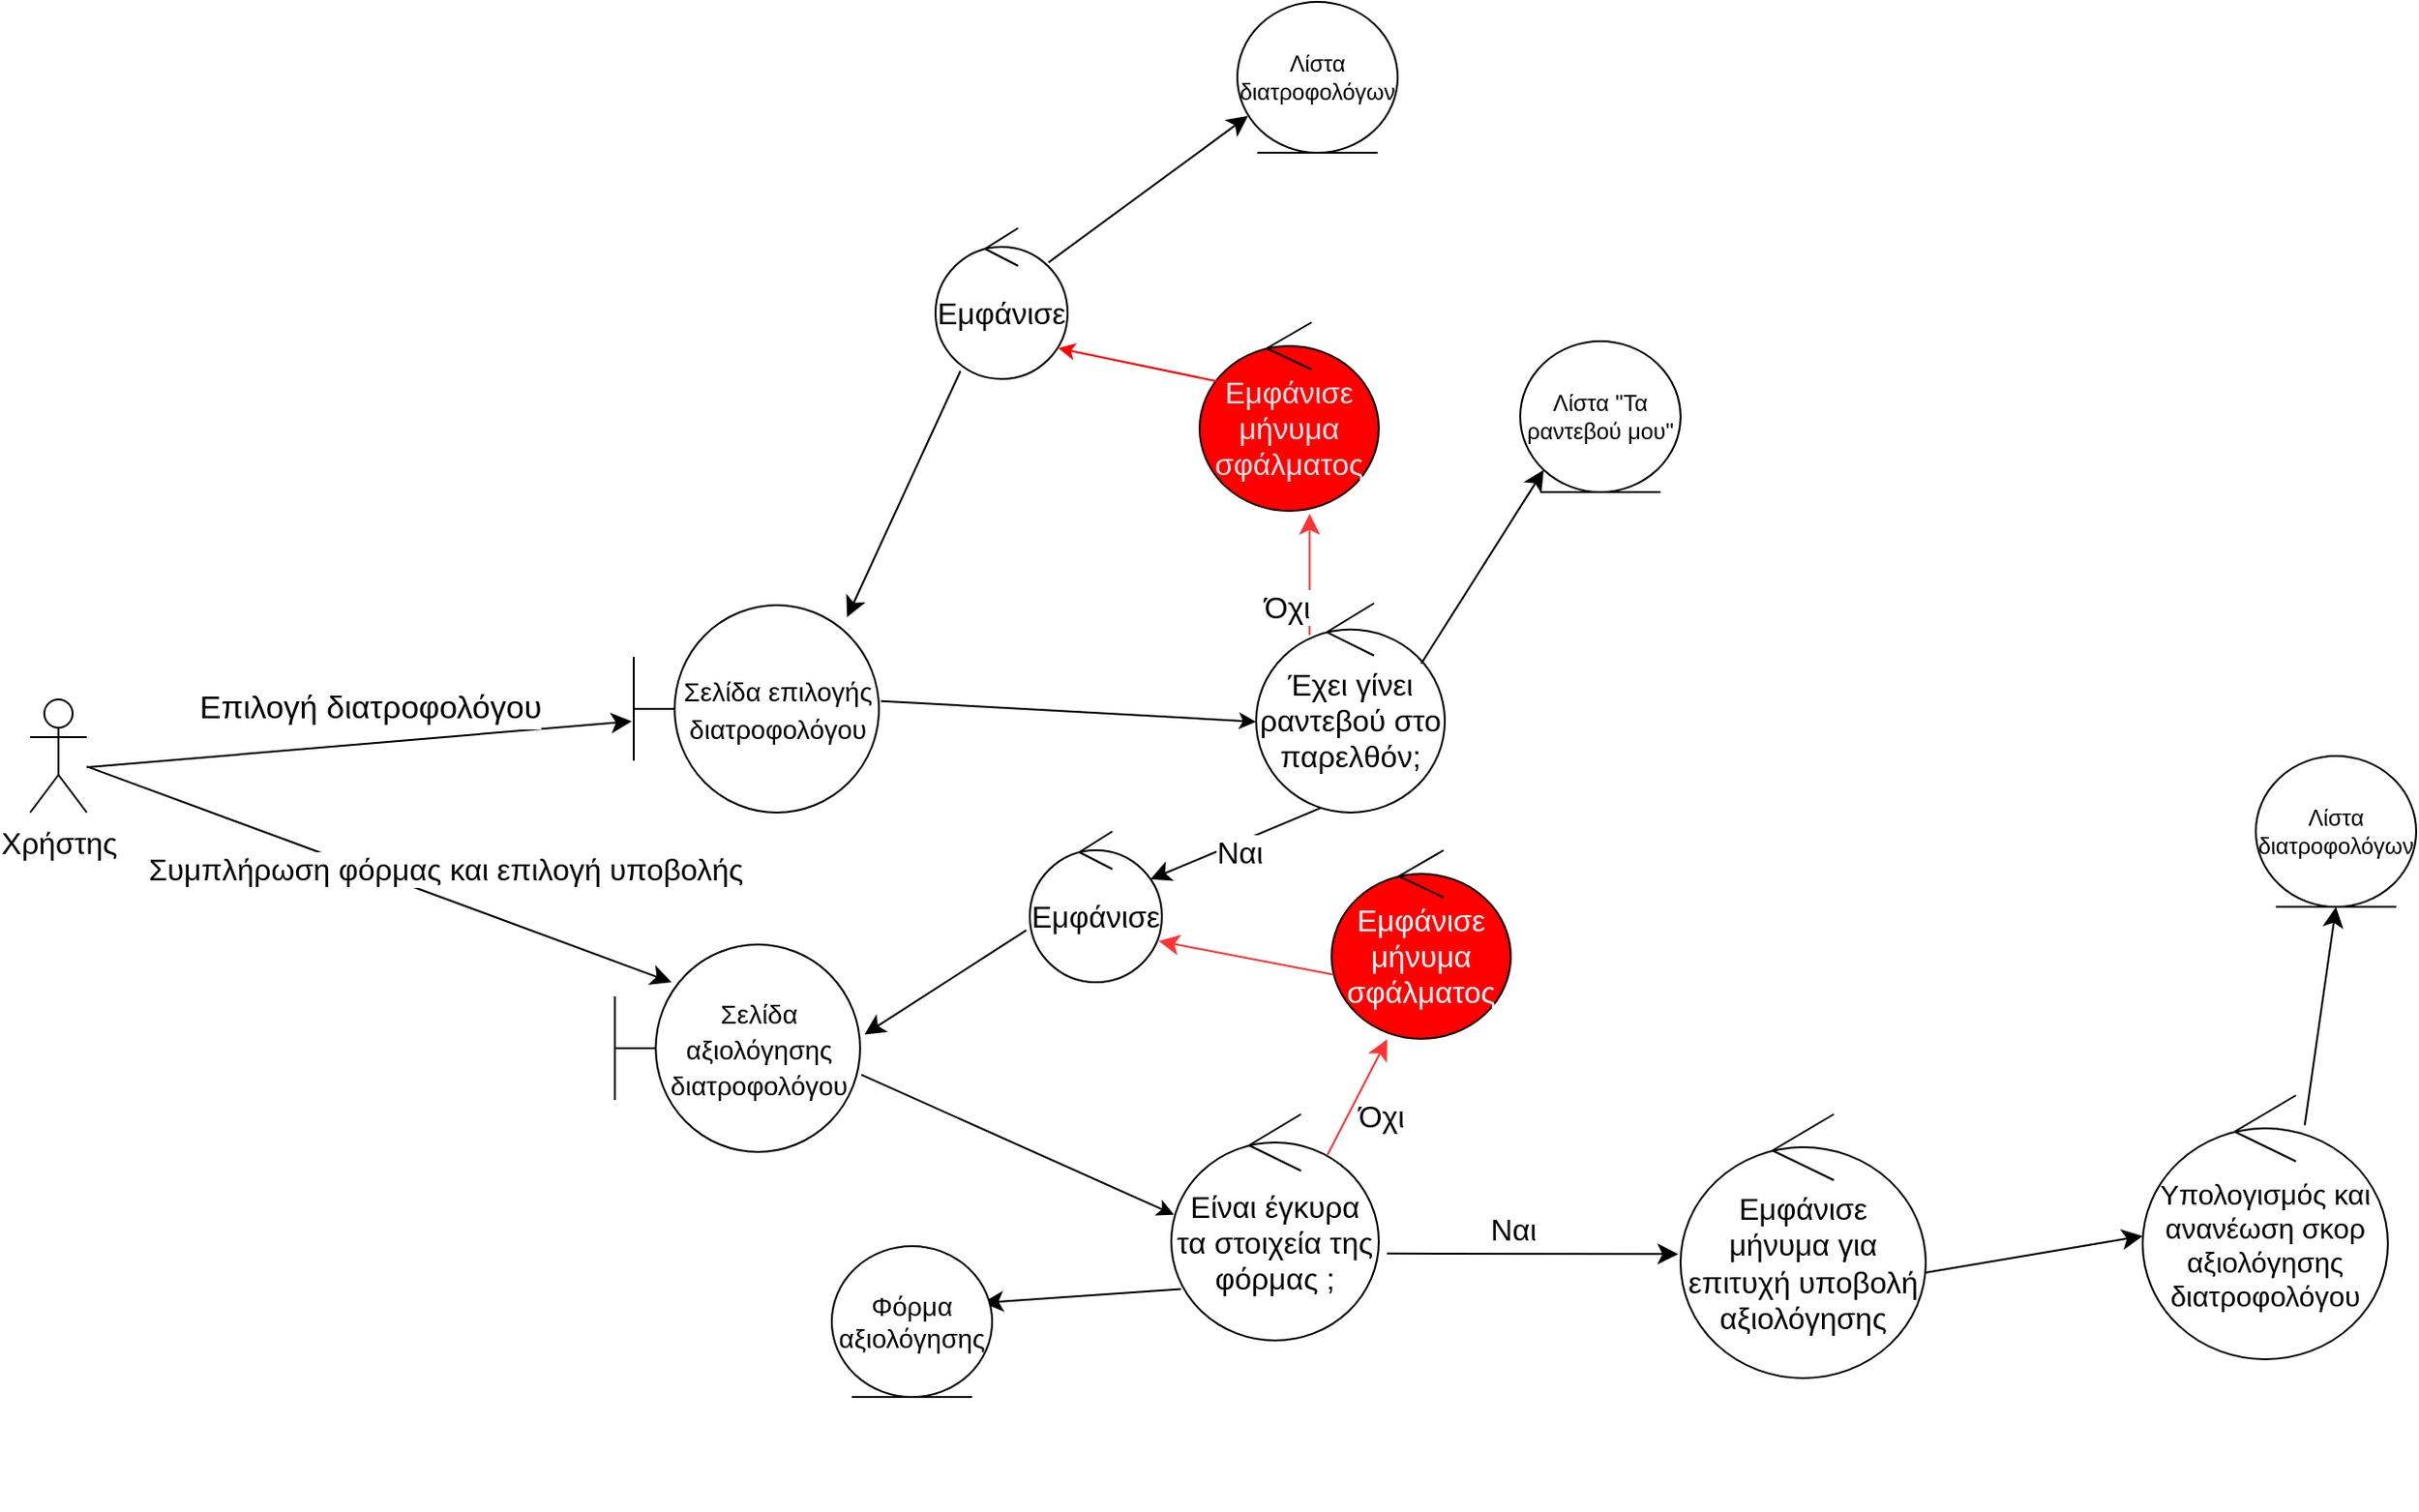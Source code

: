 <mxfile version="21.3.2" type="device">
  <diagram name="Σελίδα-1" id="CsE6YNoTUhBlBd0UO_HM">
    <mxGraphModel dx="2466" dy="1338" grid="1" gridSize="10" guides="1" tooltips="1" connect="1" arrows="1" fold="1" page="1" pageScale="1" pageWidth="1169" pageHeight="827" math="0" shadow="0">
      <root>
        <mxCell id="0" />
        <mxCell id="1" parent="0" />
        <mxCell id="u1zgg_5FD5gQ_HjgiqYV-348" value="" style="edgeStyle=none;curved=1;rounded=0;orthogonalLoop=1;jettySize=auto;html=1;fontSize=12;startSize=8;endSize=8;strokeColor=#000000;entryX=-0.008;entryY=0.56;entryDx=0;entryDy=0;entryPerimeter=0;" edge="1" parent="1" source="u1zgg_5FD5gQ_HjgiqYV-349" target="u1zgg_5FD5gQ_HjgiqYV-352">
          <mxGeometry relative="1" as="geometry">
            <Array as="points">
              <mxPoint x="700" y="1126" />
            </Array>
            <mxPoint x="847.5" y="1126" as="targetPoint" />
          </mxGeometry>
        </mxCell>
        <mxCell id="u1zgg_5FD5gQ_HjgiqYV-349" value="Χρήστης" style="shape=umlActor;verticalLabelPosition=bottom;verticalAlign=top;html=1;outlineConnect=0;fontSize=16;" vertex="1" parent="1">
          <mxGeometry x="670" y="1090" width="30" height="60" as="geometry" />
        </mxCell>
        <mxCell id="u1zgg_5FD5gQ_HjgiqYV-350" value="&lt;font&gt;Εμφάνισε&lt;/font&gt;" style="ellipse;shape=umlControl;whiteSpace=wrap;html=1;fontSize=16;strokeColor=#000000;fontColor=#000000;" vertex="1" parent="1">
          <mxGeometry x="1150" y="840" width="70" height="80" as="geometry" />
        </mxCell>
        <mxCell id="u1zgg_5FD5gQ_HjgiqYV-351" value="" style="edgeStyle=none;curved=1;rounded=0;orthogonalLoop=1;jettySize=auto;html=1;fontSize=12;startSize=8;endSize=8;strokeColor=#000000;exitX=0.189;exitY=0.947;exitDx=0;exitDy=0;exitPerimeter=0;entryX=0.87;entryY=0.058;entryDx=0;entryDy=0;entryPerimeter=0;" edge="1" parent="1" source="u1zgg_5FD5gQ_HjgiqYV-350" target="u1zgg_5FD5gQ_HjgiqYV-352">
          <mxGeometry relative="1" as="geometry">
            <Array as="points" />
            <mxPoint x="1090" y="1030" as="targetPoint" />
            <mxPoint x="1094.5" y="1100" as="sourcePoint" />
          </mxGeometry>
        </mxCell>
        <mxCell id="u1zgg_5FD5gQ_HjgiqYV-352" value="&lt;font style=&quot;font-size: 14px;&quot;&gt;Σελίδα επιλογής διατροφολόγου&lt;/font&gt;" style="shape=umlBoundary;whiteSpace=wrap;html=1;fontSize=16;strokeColor=#000000;fontColor=#000000;" vertex="1" parent="1">
          <mxGeometry x="990" y="1040" width="130" height="110" as="geometry" />
        </mxCell>
        <mxCell id="u1zgg_5FD5gQ_HjgiqYV-353" value="&lt;font&gt;Λίστα διατροφολόγων&lt;/font&gt;" style="ellipse;shape=umlEntity;whiteSpace=wrap;html=1;strokeColor=#000000;fontColor=#000000;" vertex="1" parent="1">
          <mxGeometry x="1310" y="720" width="85" height="80" as="geometry" />
        </mxCell>
        <mxCell id="u1zgg_5FD5gQ_HjgiqYV-354" value="" style="edgeStyle=none;curved=1;rounded=0;orthogonalLoop=1;jettySize=auto;html=1;fontSize=12;startSize=8;endSize=8;strokeColor=#000000;exitX=0.856;exitY=0.227;exitDx=0;exitDy=0;exitPerimeter=0;entryX=0.066;entryY=0.757;entryDx=0;entryDy=0;entryPerimeter=0;" edge="1" parent="1" source="u1zgg_5FD5gQ_HjgiqYV-350" target="u1zgg_5FD5gQ_HjgiqYV-353">
          <mxGeometry relative="1" as="geometry">
            <Array as="points" />
            <mxPoint x="1113" y="1056" as="targetPoint" />
            <mxPoint x="1173" y="926" as="sourcePoint" />
          </mxGeometry>
        </mxCell>
        <mxCell id="u1zgg_5FD5gQ_HjgiqYV-355" value="&lt;font style=&quot;font-size: 17px;&quot;&gt;Επιλογή διατροφολόγου&lt;/font&gt;" style="edgeLabel;html=1;align=center;verticalAlign=middle;resizable=0;points=[];fontSize=17;fontColor=#000000;" vertex="1" connectable="0" parent="1">
          <mxGeometry x="849.996" y="1095.002" as="geometry" />
        </mxCell>
        <mxCell id="u1zgg_5FD5gQ_HjgiqYV-356" value="" style="endArrow=classic;html=1;rounded=0;exitX=1.008;exitY=0.462;exitDx=0;exitDy=0;exitPerimeter=0;entryX=-0.001;entryY=0.566;entryDx=0;entryDy=0;entryPerimeter=0;" edge="1" parent="1" source="u1zgg_5FD5gQ_HjgiqYV-352" target="u1zgg_5FD5gQ_HjgiqYV-357">
          <mxGeometry width="50" height="50" relative="1" as="geometry">
            <mxPoint x="1220" y="1110" as="sourcePoint" />
            <mxPoint x="1290" y="1090" as="targetPoint" />
          </mxGeometry>
        </mxCell>
        <mxCell id="u1zgg_5FD5gQ_HjgiqYV-357" value="&lt;font&gt;Έχει γίνει ραντεβού στο παρελθόν;&lt;/font&gt;" style="ellipse;shape=umlControl;whiteSpace=wrap;html=1;fontSize=16;strokeColor=#000000;fontColor=#000000;" vertex="1" parent="1">
          <mxGeometry x="1320" y="1039" width="100" height="111" as="geometry" />
        </mxCell>
        <mxCell id="u1zgg_5FD5gQ_HjgiqYV-358" value="" style="edgeStyle=none;curved=1;rounded=0;orthogonalLoop=1;jettySize=auto;html=1;fontSize=12;startSize=8;endSize=8;strokeColor=#000000;exitX=0.875;exitY=0.288;exitDx=0;exitDy=0;exitPerimeter=0;entryX=0;entryY=1;entryDx=0;entryDy=0;" edge="1" parent="1" source="u1zgg_5FD5gQ_HjgiqYV-357" target="u1zgg_5FD5gQ_HjgiqYV-359">
          <mxGeometry relative="1" as="geometry">
            <Array as="points" />
            <mxPoint x="1440" y="950" as="targetPoint" />
            <mxPoint x="1390" y="1047" as="sourcePoint" />
          </mxGeometry>
        </mxCell>
        <mxCell id="u1zgg_5FD5gQ_HjgiqYV-359" value="&lt;font&gt;Λίστα &quot;Τα ραντεβού μου&quot;&lt;/font&gt;" style="ellipse;shape=umlEntity;whiteSpace=wrap;html=1;strokeColor=#000000;fontColor=#000000;" vertex="1" parent="1">
          <mxGeometry x="1460" y="900" width="85" height="80" as="geometry" />
        </mxCell>
        <mxCell id="u1zgg_5FD5gQ_HjgiqYV-360" value="&lt;font&gt;Εμφάνισε&lt;/font&gt;" style="ellipse;shape=umlControl;whiteSpace=wrap;html=1;fontSize=16;strokeColor=#000000;fontColor=#000000;" vertex="1" parent="1">
          <mxGeometry x="1200" y="1160" width="70" height="80" as="geometry" />
        </mxCell>
        <mxCell id="u1zgg_5FD5gQ_HjgiqYV-361" value="" style="edgeStyle=none;curved=1;rounded=0;orthogonalLoop=1;jettySize=auto;html=1;fontSize=12;startSize=8;endSize=8;strokeColor=#000000;exitX=0.342;exitY=0.978;exitDx=0;exitDy=0;exitPerimeter=0;entryX=0.913;entryY=0.318;entryDx=0;entryDy=0;entryPerimeter=0;" edge="1" parent="1" source="u1zgg_5FD5gQ_HjgiqYV-357" target="u1zgg_5FD5gQ_HjgiqYV-360">
          <mxGeometry relative="1" as="geometry">
            <Array as="points" />
            <mxPoint x="1280" y="1200" as="targetPoint" />
            <mxPoint x="1370" y="1230" as="sourcePoint" />
          </mxGeometry>
        </mxCell>
        <mxCell id="u1zgg_5FD5gQ_HjgiqYV-362" value="&lt;font&gt;Ναι&lt;/font&gt;" style="edgeLabel;html=1;align=center;verticalAlign=middle;resizable=0;points=[];fontSize=16;fontColor=#000000;" vertex="1" connectable="0" parent="1">
          <mxGeometry x="1184.997" y="1319.997" as="geometry">
            <mxPoint x="126" y="-149" as="offset" />
          </mxGeometry>
        </mxCell>
        <mxCell id="u1zgg_5FD5gQ_HjgiqYV-363" value="&lt;font style=&quot;font-size: 14px;&quot;&gt;Σελίδα αξιολόγησης διατροφολόγου&lt;/font&gt;" style="shape=umlBoundary;whiteSpace=wrap;html=1;fontSize=16;strokeColor=#000000;fontColor=#000000;" vertex="1" parent="1">
          <mxGeometry x="980" y="1220" width="130" height="110" as="geometry" />
        </mxCell>
        <mxCell id="u1zgg_5FD5gQ_HjgiqYV-364" value="" style="edgeStyle=none;curved=1;rounded=0;orthogonalLoop=1;jettySize=auto;html=1;fontSize=12;startSize=8;endSize=8;strokeColor=#000000;exitX=-0.027;exitY=0.655;exitDx=0;exitDy=0;exitPerimeter=0;entryX=1.018;entryY=0.434;entryDx=0;entryDy=0;entryPerimeter=0;" edge="1" parent="1" source="u1zgg_5FD5gQ_HjgiqYV-360" target="u1zgg_5FD5gQ_HjgiqYV-363">
          <mxGeometry relative="1" as="geometry">
            <Array as="points" />
            <mxPoint x="1140" y="1370" as="targetPoint" />
            <mxPoint x="1200" y="1240" as="sourcePoint" />
          </mxGeometry>
        </mxCell>
        <mxCell id="u1zgg_5FD5gQ_HjgiqYV-365" value="" style="edgeStyle=none;curved=1;rounded=0;orthogonalLoop=1;jettySize=auto;html=1;fontSize=12;startSize=8;endSize=8;strokeColor=#000000;entryX=0.231;entryY=0.182;entryDx=0;entryDy=0;entryPerimeter=0;" edge="1" parent="1" source="u1zgg_5FD5gQ_HjgiqYV-349" target="u1zgg_5FD5gQ_HjgiqYV-363">
          <mxGeometry relative="1" as="geometry">
            <Array as="points" />
            <mxPoint x="999" y="1112" as="targetPoint" />
            <mxPoint x="710" y="1136" as="sourcePoint" />
          </mxGeometry>
        </mxCell>
        <mxCell id="u1zgg_5FD5gQ_HjgiqYV-366" value="&lt;font style=&quot;font-size: 16px;&quot;&gt;Συμπλήρωση φόρμας και επιλογή υποβολής&lt;/font&gt;" style="edgeLabel;html=1;align=center;verticalAlign=middle;resizable=0;points=[];fontSize=16;fontColor=#000000;" vertex="1" connectable="0" parent="1">
          <mxGeometry x="889.996" y="1180.002" as="geometry" />
        </mxCell>
        <mxCell id="u1zgg_5FD5gQ_HjgiqYV-367" value="" style="endArrow=classic;html=1;rounded=0;exitX=1.005;exitY=0.628;exitDx=0;exitDy=0;exitPerimeter=0;entryX=0.013;entryY=0.444;entryDx=0;entryDy=0;entryPerimeter=0;" edge="1" parent="1" source="u1zgg_5FD5gQ_HjgiqYV-363" target="u1zgg_5FD5gQ_HjgiqYV-368">
          <mxGeometry width="50" height="50" relative="1" as="geometry">
            <mxPoint x="1135.5" y="1320" as="sourcePoint" />
            <mxPoint x="1280" y="1340" as="targetPoint" />
          </mxGeometry>
        </mxCell>
        <mxCell id="u1zgg_5FD5gQ_HjgiqYV-368" value="&lt;font&gt;Είναι έγκυρα τα στοιχεία της φόρμας ;&lt;/font&gt;" style="ellipse;shape=umlControl;whiteSpace=wrap;html=1;fontSize=16;strokeColor=#000000;fontColor=#000000;" vertex="1" parent="1">
          <mxGeometry x="1275" y="1310" width="110" height="120" as="geometry" />
        </mxCell>
        <mxCell id="u1zgg_5FD5gQ_HjgiqYV-369" value="" style="edgeStyle=none;curved=1;rounded=0;orthogonalLoop=1;jettySize=auto;html=1;fontSize=12;startSize=8;endSize=8;strokeColor=#000000;exitX=1.039;exitY=0.616;exitDx=0;exitDy=0;exitPerimeter=0;entryX=-0.009;entryY=0.53;entryDx=0;entryDy=0;entryPerimeter=0;" edge="1" parent="1" source="u1zgg_5FD5gQ_HjgiqYV-368" target="u1zgg_5FD5gQ_HjgiqYV-373">
          <mxGeometry relative="1" as="geometry">
            <Array as="points" />
            <mxPoint x="1510" y="1350" as="targetPoint" />
            <mxPoint x="1485" y="1370" as="sourcePoint" />
          </mxGeometry>
        </mxCell>
        <mxCell id="u1zgg_5FD5gQ_HjgiqYV-370" value="&lt;font&gt;Ναι&lt;/font&gt;" style="edgeLabel;html=1;align=center;verticalAlign=middle;resizable=0;points=[];fontSize=16;fontColor=#000000;" vertex="1" connectable="0" parent="1">
          <mxGeometry x="1329.997" y="1519.997" as="geometry">
            <mxPoint x="126" y="-149" as="offset" />
          </mxGeometry>
        </mxCell>
        <mxCell id="u1zgg_5FD5gQ_HjgiqYV-371" value="" style="edgeStyle=none;curved=1;rounded=0;orthogonalLoop=1;jettySize=auto;html=1;fontSize=12;startSize=8;endSize=8;strokeColor=#000000;exitX=0.047;exitY=0.773;exitDx=0;exitDy=0;exitPerimeter=0;entryX=0.941;entryY=0.375;entryDx=0;entryDy=0;entryPerimeter=0;" edge="1" parent="1" source="u1zgg_5FD5gQ_HjgiqYV-368" target="u1zgg_5FD5gQ_HjgiqYV-372">
          <mxGeometry relative="1" as="geometry">
            <Array as="points" />
            <mxPoint x="1160" y="1410" as="targetPoint" />
            <mxPoint x="1228" y="1380" as="sourcePoint" />
          </mxGeometry>
        </mxCell>
        <mxCell id="u1zgg_5FD5gQ_HjgiqYV-372" value="Φόρμα αξιολόγησης" style="ellipse;shape=umlEntity;whiteSpace=wrap;html=1;strokeColor=#000000;fontColor=#000000;fontSize=14;" vertex="1" parent="1">
          <mxGeometry x="1095" y="1380" width="85" height="80" as="geometry" />
        </mxCell>
        <mxCell id="u1zgg_5FD5gQ_HjgiqYV-373" value="&lt;font&gt;Εμφάνισε&lt;br&gt;μήνυμα για επιτυχή υποβολή αξιολόγησης&lt;br&gt;&lt;/font&gt;" style="ellipse;shape=umlControl;whiteSpace=wrap;html=1;fontSize=16;strokeColor=#000000;fontColor=#000000;" vertex="1" parent="1">
          <mxGeometry x="1545" y="1310" width="130" height="140" as="geometry" />
        </mxCell>
        <mxCell id="u1zgg_5FD5gQ_HjgiqYV-374" value="" style="edgeStyle=none;curved=1;rounded=0;orthogonalLoop=1;jettySize=auto;html=1;fontSize=12;startSize=8;endSize=8;strokeColor=#000000;exitX=1;exitY=0.6;exitDx=0;exitDy=0;exitPerimeter=0;entryX=0;entryY=0.533;entryDx=0;entryDy=0;entryPerimeter=0;" edge="1" parent="1" source="u1zgg_5FD5gQ_HjgiqYV-373" target="u1zgg_5FD5gQ_HjgiqYV-375">
          <mxGeometry relative="1" as="geometry">
            <Array as="points" />
            <mxPoint x="1800" y="1364" as="targetPoint" />
            <mxPoint x="1650" y="1360" as="sourcePoint" />
          </mxGeometry>
        </mxCell>
        <mxCell id="u1zgg_5FD5gQ_HjgiqYV-375" value="&lt;font style=&quot;font-size: 15px;&quot;&gt;Υπολογισμός και ανανέωση σκορ αξιολόγησης διατροφολόγου&lt;/font&gt;" style="ellipse;shape=umlControl;whiteSpace=wrap;html=1;fontSize=15;strokeColor=#000000;fontColor=#000000;" vertex="1" parent="1">
          <mxGeometry x="1790" y="1300" width="130" height="140" as="geometry" />
        </mxCell>
        <mxCell id="u1zgg_5FD5gQ_HjgiqYV-376" value="&lt;font&gt;Λίστα διατροφολόγων&lt;/font&gt;" style="ellipse;shape=umlEntity;whiteSpace=wrap;html=1;strokeColor=#000000;fontColor=#000000;" vertex="1" parent="1">
          <mxGeometry x="1850" y="1120" width="85" height="80" as="geometry" />
        </mxCell>
        <mxCell id="u1zgg_5FD5gQ_HjgiqYV-377" value="" style="edgeStyle=none;curved=1;rounded=0;orthogonalLoop=1;jettySize=auto;html=1;fontSize=12;startSize=8;endSize=8;strokeColor=#000000;exitX=0.661;exitY=0.113;exitDx=0;exitDy=0;exitPerimeter=0;entryX=0.5;entryY=1;entryDx=0;entryDy=0;" edge="1" parent="1" source="u1zgg_5FD5gQ_HjgiqYV-375" target="u1zgg_5FD5gQ_HjgiqYV-376">
          <mxGeometry relative="1" as="geometry">
            <Array as="points" />
            <mxPoint x="1900" y="1241" as="targetPoint" />
            <mxPoint x="1730" y="1240" as="sourcePoint" />
          </mxGeometry>
        </mxCell>
        <mxCell id="u1zgg_5FD5gQ_HjgiqYV-378" value="Όχι" style="edgeLabel;html=1;align=center;verticalAlign=middle;resizable=0;points=[];fontSize=16;fontColor=#000000;" vertex="1" connectable="0" parent="1">
          <mxGeometry x="1259.997" y="1459.997" as="geometry">
            <mxPoint x="126" y="-149" as="offset" />
          </mxGeometry>
        </mxCell>
        <mxCell id="u1zgg_5FD5gQ_HjgiqYV-379" value="&lt;font&gt;Εμφάνισε&lt;br&gt;μήνυμα σφάλματος&lt;br&gt;&lt;/font&gt;" style="ellipse;shape=umlControl;whiteSpace=wrap;html=1;fontSize=16;strokeColor=#000000;fontColor=#E6E6E6;fillColor=#FF0000;" vertex="1" parent="1">
          <mxGeometry x="1290" y="890" width="95" height="100" as="geometry" />
        </mxCell>
        <mxCell id="u1zgg_5FD5gQ_HjgiqYV-380" value="" style="edgeStyle=none;curved=1;rounded=0;orthogonalLoop=1;jettySize=auto;html=1;fontSize=12;startSize=8;endSize=8;strokeColor=#FF3333;exitX=0.283;exitY=0.152;exitDx=0;exitDy=0;exitPerimeter=0;entryX=0.614;entryY=1.015;entryDx=0;entryDy=0;entryPerimeter=0;" edge="1" parent="1" source="u1zgg_5FD5gQ_HjgiqYV-357" target="u1zgg_5FD5gQ_HjgiqYV-379">
          <mxGeometry relative="1" as="geometry">
            <Array as="points" />
            <mxPoint x="1580" y="1080" as="targetPoint" />
            <mxPoint x="1420" y="1130" as="sourcePoint" />
          </mxGeometry>
        </mxCell>
        <mxCell id="u1zgg_5FD5gQ_HjgiqYV-381" value="" style="endArrow=classic;html=1;rounded=0;exitX=0.111;exitY=0.315;exitDx=0;exitDy=0;exitPerimeter=0;entryX=0.929;entryY=0.796;entryDx=0;entryDy=0;entryPerimeter=0;strokeColor=#FF0000;" edge="1" parent="1" source="u1zgg_5FD5gQ_HjgiqYV-379" target="u1zgg_5FD5gQ_HjgiqYV-350">
          <mxGeometry width="50" height="50" relative="1" as="geometry">
            <mxPoint x="1135.5" y="840" as="sourcePoint" />
            <mxPoint x="1334.5" y="851" as="targetPoint" />
          </mxGeometry>
        </mxCell>
        <mxCell id="u1zgg_5FD5gQ_HjgiqYV-382" value="Όχι" style="edgeLabel;html=1;align=center;verticalAlign=middle;resizable=0;points=[];fontSize=16;fontColor=#000000;" vertex="1" connectable="0" parent="1">
          <mxGeometry x="1209.997" y="1190.007" as="geometry">
            <mxPoint x="126" y="-149" as="offset" />
          </mxGeometry>
        </mxCell>
        <mxCell id="u1zgg_5FD5gQ_HjgiqYV-383" value="" style="edgeStyle=none;curved=1;rounded=0;orthogonalLoop=1;jettySize=auto;html=1;fontSize=12;startSize=8;endSize=8;strokeColor=#FF3333;exitX=0.753;exitY=0.179;exitDx=0;exitDy=0;exitPerimeter=0;entryX=0.31;entryY=1.003;entryDx=0;entryDy=0;entryPerimeter=0;" edge="1" parent="1" source="u1zgg_5FD5gQ_HjgiqYV-368" target="u1zgg_5FD5gQ_HjgiqYV-384">
          <mxGeometry relative="1" as="geometry">
            <Array as="points" />
            <mxPoint x="1288" y="1283" as="targetPoint" />
            <mxPoint x="1384" y="1260" as="sourcePoint" />
          </mxGeometry>
        </mxCell>
        <mxCell id="u1zgg_5FD5gQ_HjgiqYV-384" value="&lt;font&gt;Εμφάνισε&lt;br&gt;μήνυμα σφάλματος&lt;br&gt;&lt;/font&gt;" style="ellipse;shape=umlControl;whiteSpace=wrap;html=1;fontSize=16;strokeColor=#000000;fontColor=#FFFFFF;fillColor=#FF0000;" vertex="1" parent="1">
          <mxGeometry x="1360" y="1170" width="95" height="100" as="geometry" />
        </mxCell>
        <mxCell id="u1zgg_5FD5gQ_HjgiqYV-385" value="" style="edgeStyle=none;curved=1;rounded=0;orthogonalLoop=1;jettySize=auto;html=1;fontSize=12;startSize=8;endSize=8;strokeColor=#FF3333;exitX=0.006;exitY=0.659;exitDx=0;exitDy=0;exitPerimeter=0;entryX=0.976;entryY=0.727;entryDx=0;entryDy=0;entryPerimeter=0;" edge="1" parent="1" source="u1zgg_5FD5gQ_HjgiqYV-384" target="u1zgg_5FD5gQ_HjgiqYV-360">
          <mxGeometry relative="1" as="geometry">
            <Array as="points" />
            <mxPoint x="1290" y="1230" as="targetPoint" />
            <mxPoint x="1259" y="1291" as="sourcePoint" />
          </mxGeometry>
        </mxCell>
      </root>
    </mxGraphModel>
  </diagram>
</mxfile>

